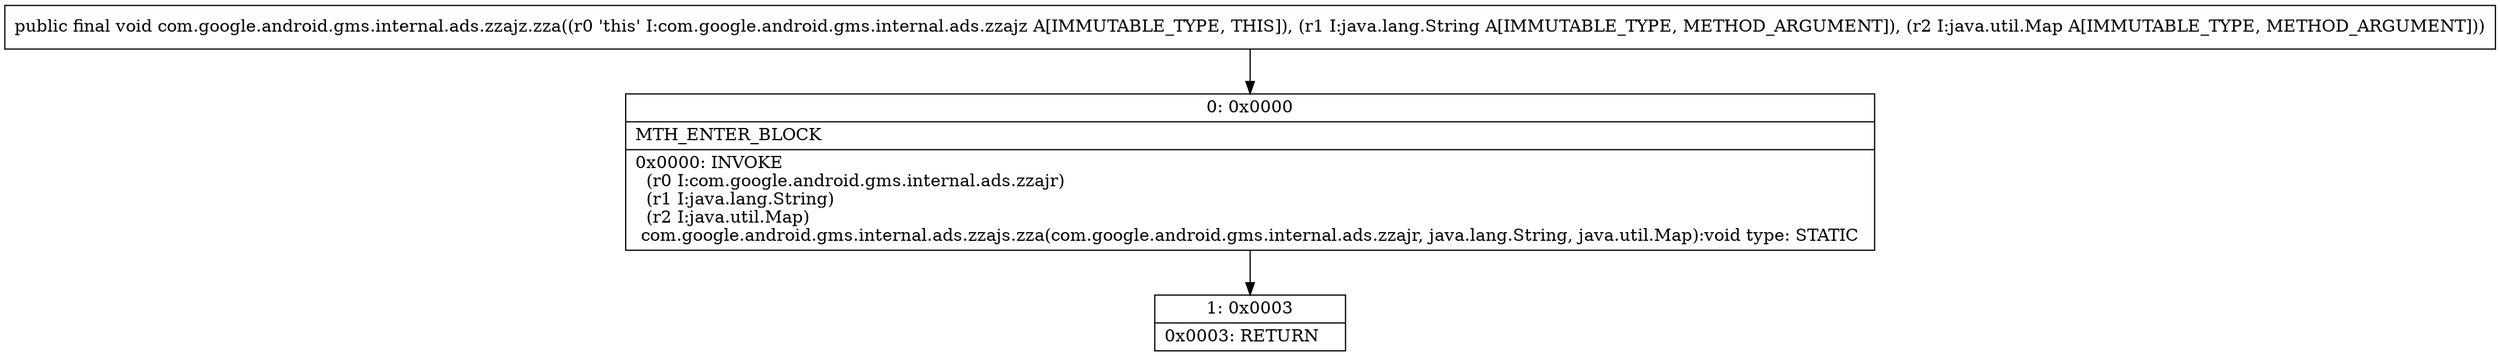 digraph "CFG forcom.google.android.gms.internal.ads.zzajz.zza(Ljava\/lang\/String;Ljava\/util\/Map;)V" {
Node_0 [shape=record,label="{0\:\ 0x0000|MTH_ENTER_BLOCK\l|0x0000: INVOKE  \l  (r0 I:com.google.android.gms.internal.ads.zzajr)\l  (r1 I:java.lang.String)\l  (r2 I:java.util.Map)\l com.google.android.gms.internal.ads.zzajs.zza(com.google.android.gms.internal.ads.zzajr, java.lang.String, java.util.Map):void type: STATIC \l}"];
Node_1 [shape=record,label="{1\:\ 0x0003|0x0003: RETURN   \l}"];
MethodNode[shape=record,label="{public final void com.google.android.gms.internal.ads.zzajz.zza((r0 'this' I:com.google.android.gms.internal.ads.zzajz A[IMMUTABLE_TYPE, THIS]), (r1 I:java.lang.String A[IMMUTABLE_TYPE, METHOD_ARGUMENT]), (r2 I:java.util.Map A[IMMUTABLE_TYPE, METHOD_ARGUMENT])) }"];
MethodNode -> Node_0;
Node_0 -> Node_1;
}


